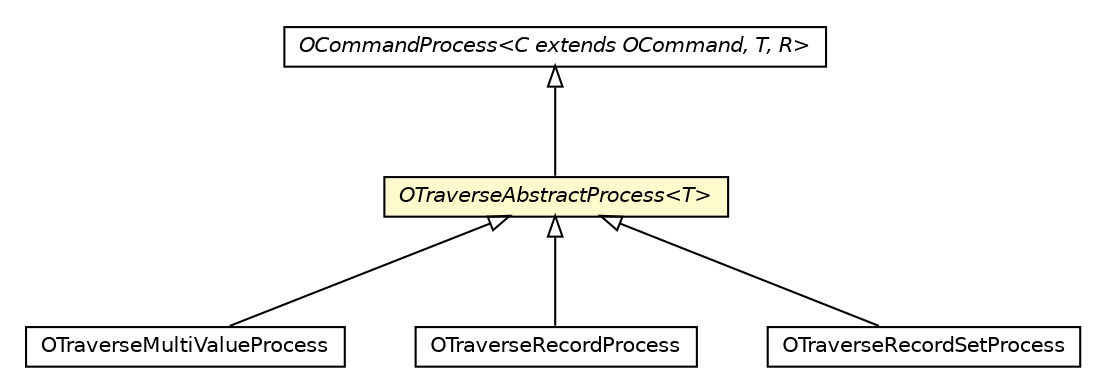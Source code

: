 #!/usr/local/bin/dot
#
# Class diagram 
# Generated by UMLGraph version R5_6-24-gf6e263 (http://www.umlgraph.org/)
#

digraph G {
	edge [fontname="Helvetica",fontsize=10,labelfontname="Helvetica",labelfontsize=10];
	node [fontname="Helvetica",fontsize=10,shape=plaintext];
	nodesep=0.25;
	ranksep=0.5;
	// com.orientechnologies.orient.core.command.OCommandProcess<C extends com.orientechnologies.orient.core.command.OCommand, T, R>
	c4243628 [label=<<table title="com.orientechnologies.orient.core.command.OCommandProcess" border="0" cellborder="1" cellspacing="0" cellpadding="2" port="p" href="../OCommandProcess.html">
		<tr><td><table border="0" cellspacing="0" cellpadding="1">
<tr><td align="center" balign="center"><font face="Helvetica-Oblique"> OCommandProcess&lt;C extends OCommand, T, R&gt; </font></td></tr>
		</table></td></tr>
		</table>>, URL="../OCommandProcess.html", fontname="Helvetica", fontcolor="black", fontsize=10.0];
	// com.orientechnologies.orient.core.command.traverse.OTraverseMultiValueProcess
	c4243639 [label=<<table title="com.orientechnologies.orient.core.command.traverse.OTraverseMultiValueProcess" border="0" cellborder="1" cellspacing="0" cellpadding="2" port="p" href="./OTraverseMultiValueProcess.html">
		<tr><td><table border="0" cellspacing="0" cellpadding="1">
<tr><td align="center" balign="center"> OTraverseMultiValueProcess </td></tr>
		</table></td></tr>
		</table>>, URL="./OTraverseMultiValueProcess.html", fontname="Helvetica", fontcolor="black", fontsize=10.0];
	// com.orientechnologies.orient.core.command.traverse.OTraverseAbstractProcess<T>
	c4243640 [label=<<table title="com.orientechnologies.orient.core.command.traverse.OTraverseAbstractProcess" border="0" cellborder="1" cellspacing="0" cellpadding="2" port="p" bgcolor="lemonChiffon" href="./OTraverseAbstractProcess.html">
		<tr><td><table border="0" cellspacing="0" cellpadding="1">
<tr><td align="center" balign="center"><font face="Helvetica-Oblique"> OTraverseAbstractProcess&lt;T&gt; </font></td></tr>
		</table></td></tr>
		</table>>, URL="./OTraverseAbstractProcess.html", fontname="Helvetica", fontcolor="black", fontsize=10.0];
	// com.orientechnologies.orient.core.command.traverse.OTraverseRecordProcess
	c4243641 [label=<<table title="com.orientechnologies.orient.core.command.traverse.OTraverseRecordProcess" border="0" cellborder="1" cellspacing="0" cellpadding="2" port="p" href="./OTraverseRecordProcess.html">
		<tr><td><table border="0" cellspacing="0" cellpadding="1">
<tr><td align="center" balign="center"> OTraverseRecordProcess </td></tr>
		</table></td></tr>
		</table>>, URL="./OTraverseRecordProcess.html", fontname="Helvetica", fontcolor="black", fontsize=10.0];
	// com.orientechnologies.orient.core.command.traverse.OTraverseRecordSetProcess
	c4243644 [label=<<table title="com.orientechnologies.orient.core.command.traverse.OTraverseRecordSetProcess" border="0" cellborder="1" cellspacing="0" cellpadding="2" port="p" href="./OTraverseRecordSetProcess.html">
		<tr><td><table border="0" cellspacing="0" cellpadding="1">
<tr><td align="center" balign="center"> OTraverseRecordSetProcess </td></tr>
		</table></td></tr>
		</table>>, URL="./OTraverseRecordSetProcess.html", fontname="Helvetica", fontcolor="black", fontsize=10.0];
	//com.orientechnologies.orient.core.command.traverse.OTraverseMultiValueProcess extends com.orientechnologies.orient.core.command.traverse.OTraverseAbstractProcess<java.util.Iterator<java.lang.Object>>
	c4243640:p -> c4243639:p [dir=back,arrowtail=empty];
	//com.orientechnologies.orient.core.command.traverse.OTraverseAbstractProcess<T> extends com.orientechnologies.orient.core.command.OCommandProcess<com.orientechnologies.orient.core.command.traverse.OTraverse, T, com.orientechnologies.orient.core.db.record.OIdentifiable>
	c4243628:p -> c4243640:p [dir=back,arrowtail=empty];
	//com.orientechnologies.orient.core.command.traverse.OTraverseRecordProcess extends com.orientechnologies.orient.core.command.traverse.OTraverseAbstractProcess<com.orientechnologies.orient.core.db.record.OIdentifiable>
	c4243640:p -> c4243641:p [dir=back,arrowtail=empty];
	//com.orientechnologies.orient.core.command.traverse.OTraverseRecordSetProcess extends com.orientechnologies.orient.core.command.traverse.OTraverseAbstractProcess<java.util.Iterator<com.orientechnologies.orient.core.db.record.OIdentifiable>>
	c4243640:p -> c4243644:p [dir=back,arrowtail=empty];
}

